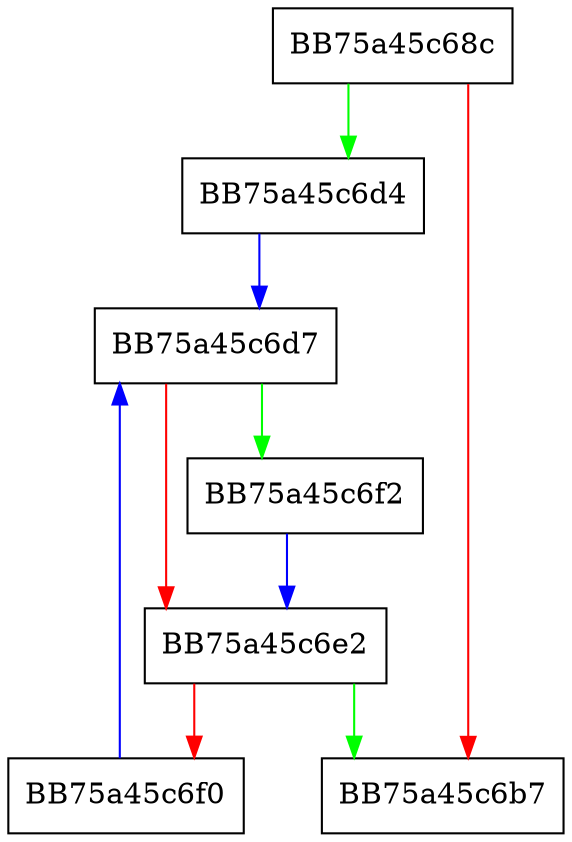 digraph addToSavepointBitvecs {
  node [shape="box"];
  graph [splines=ortho];
  BB75a45c68c -> BB75a45c6d4 [color="green"];
  BB75a45c68c -> BB75a45c6b7 [color="red"];
  BB75a45c6d4 -> BB75a45c6d7 [color="blue"];
  BB75a45c6d7 -> BB75a45c6f2 [color="green"];
  BB75a45c6d7 -> BB75a45c6e2 [color="red"];
  BB75a45c6e2 -> BB75a45c6b7 [color="green"];
  BB75a45c6e2 -> BB75a45c6f0 [color="red"];
  BB75a45c6f0 -> BB75a45c6d7 [color="blue"];
  BB75a45c6f2 -> BB75a45c6e2 [color="blue"];
}